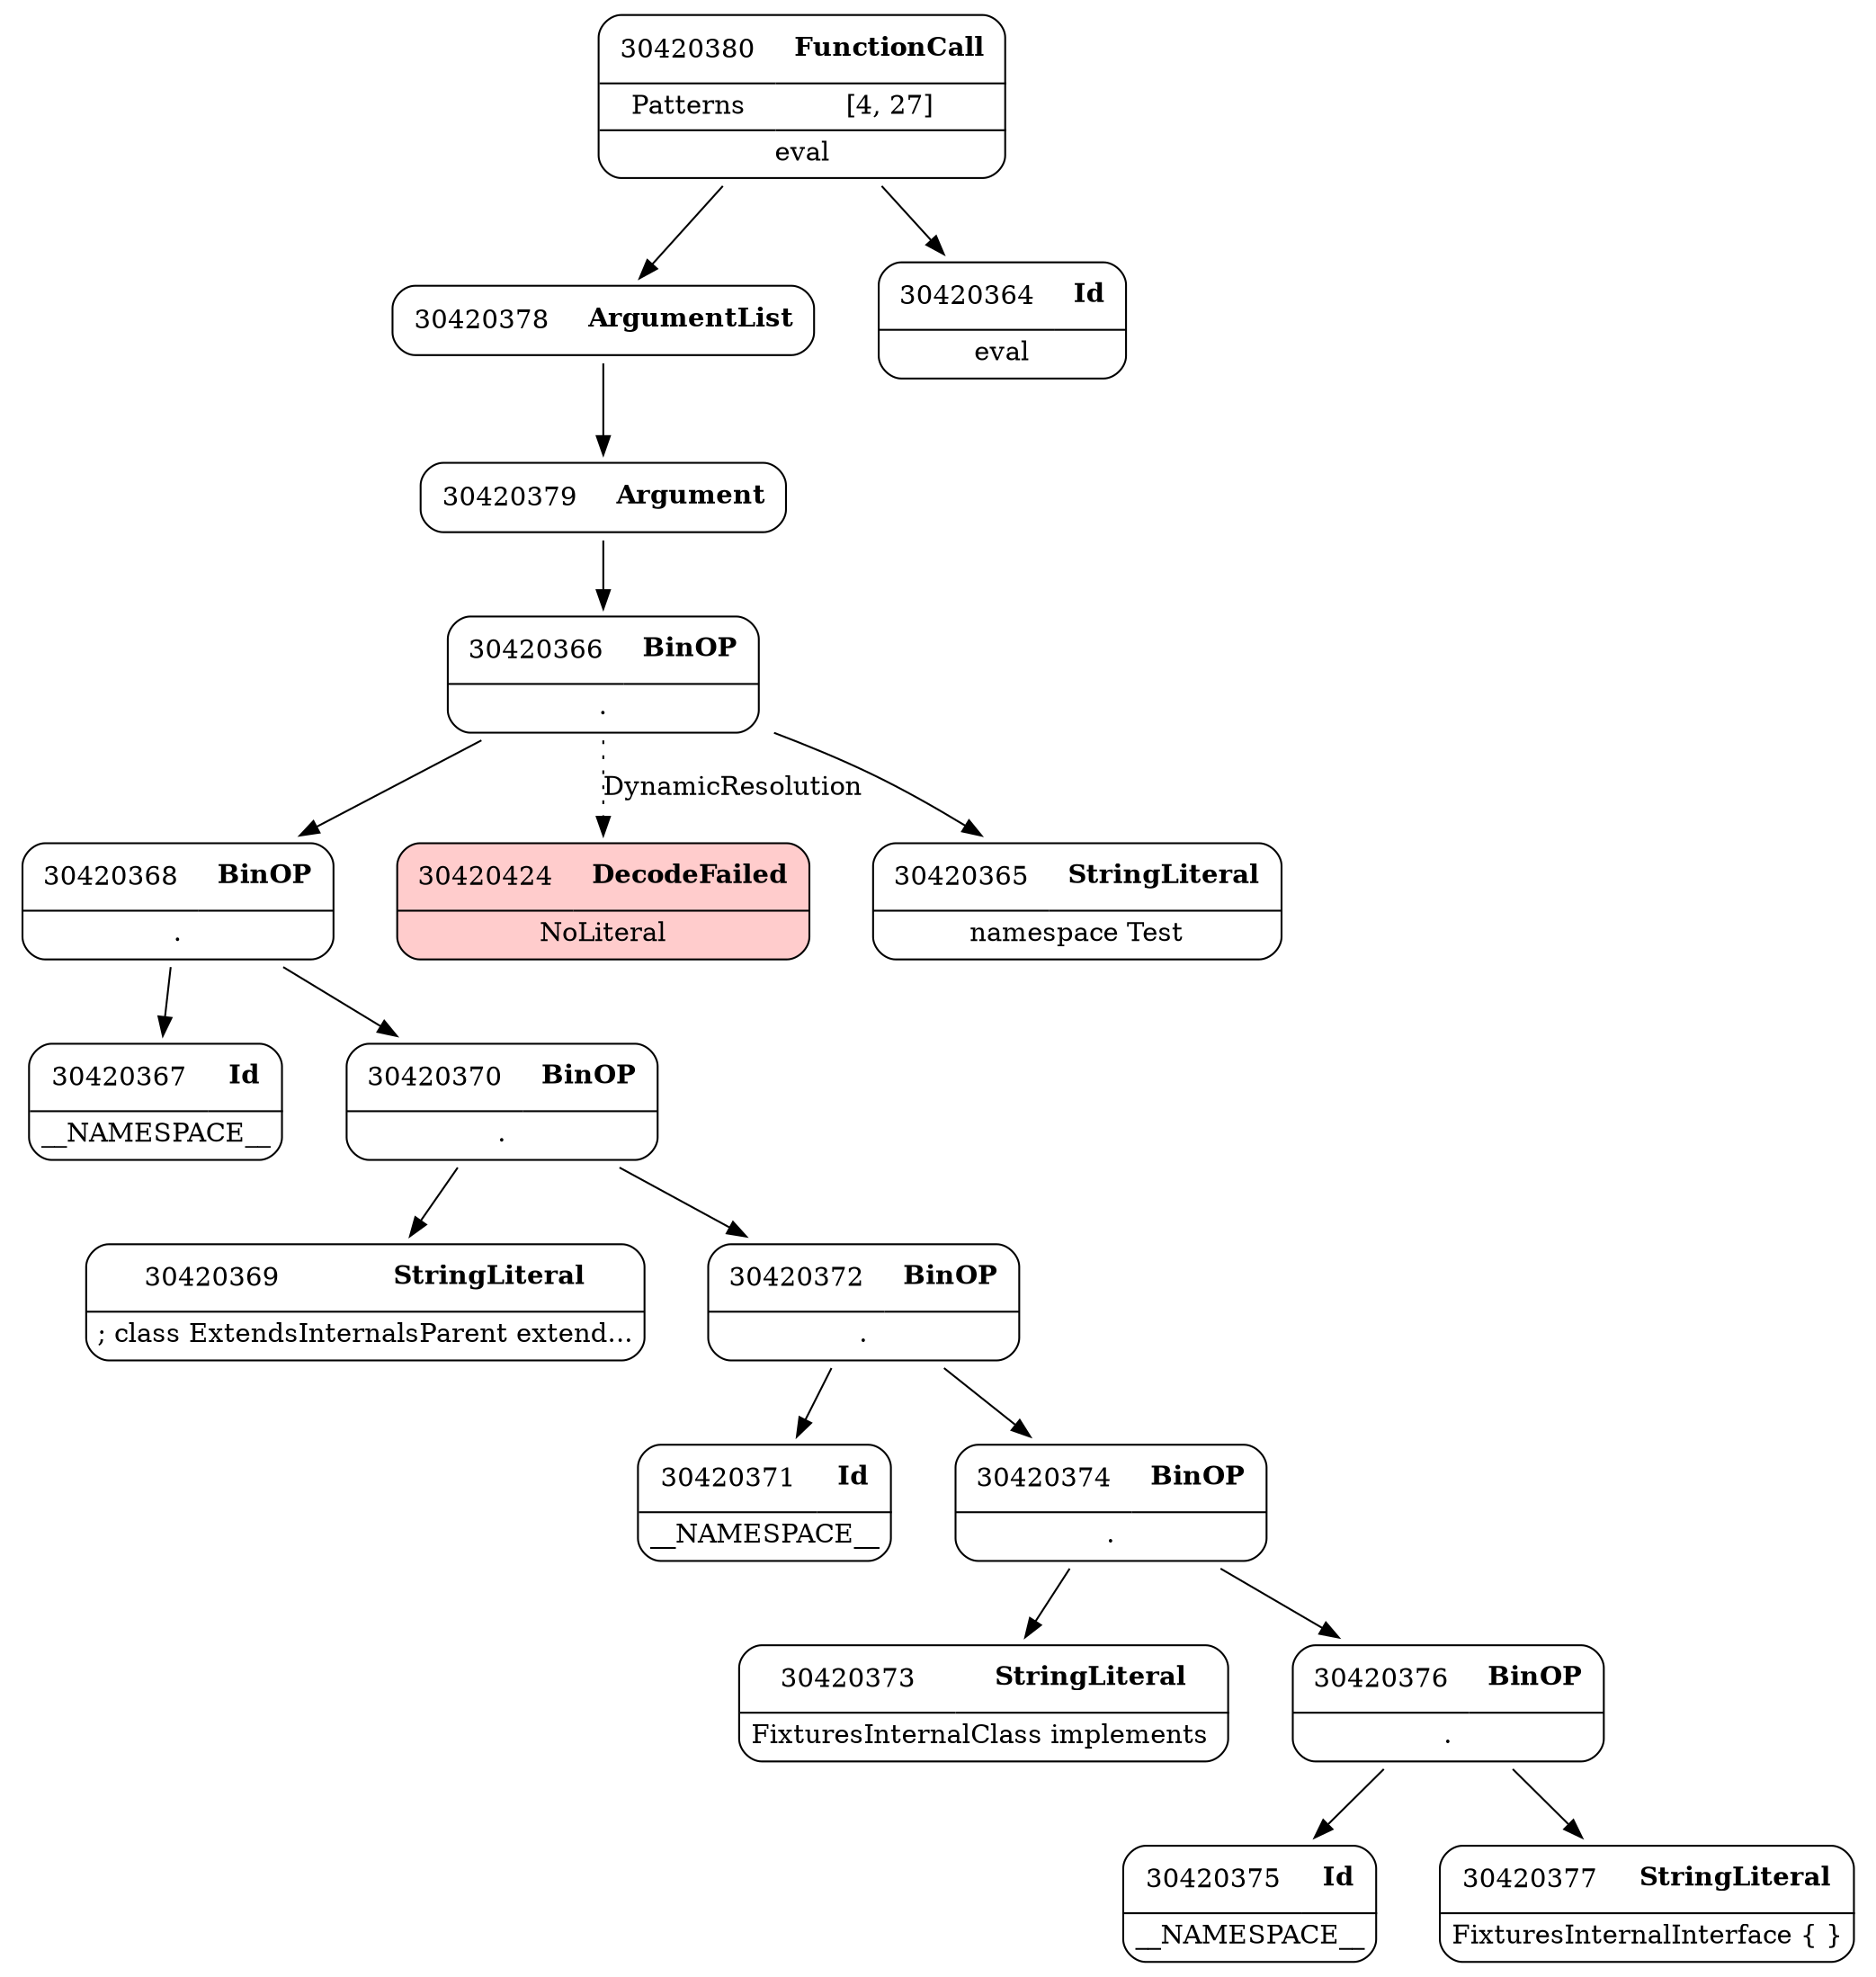 digraph ast {
node [shape=none];
30420368 [label=<<TABLE border='1' cellspacing='0' cellpadding='10' style='rounded' ><TR><TD border='0'>30420368</TD><TD border='0'><B>BinOP</B></TD></TR><HR/><TR><TD border='0' cellpadding='5' colspan='2'>.</TD></TR></TABLE>>];
30420368 -> 30420367 [weight=2];
30420368 -> 30420370 [weight=2];
30420369 [label=<<TABLE border='1' cellspacing='0' cellpadding='10' style='rounded' ><TR><TD border='0'>30420369</TD><TD border='0'><B>StringLiteral</B></TD></TR><HR/><TR><TD border='0' cellpadding='5' colspan='2'>; class ExtendsInternalsParent extend...</TD></TR></TABLE>>];
30420370 [label=<<TABLE border='1' cellspacing='0' cellpadding='10' style='rounded' ><TR><TD border='0'>30420370</TD><TD border='0'><B>BinOP</B></TD></TR><HR/><TR><TD border='0' cellpadding='5' colspan='2'>.</TD></TR></TABLE>>];
30420370 -> 30420369 [weight=2];
30420370 -> 30420372 [weight=2];
30420371 [label=<<TABLE border='1' cellspacing='0' cellpadding='10' style='rounded' ><TR><TD border='0'>30420371</TD><TD border='0'><B>Id</B></TD></TR><HR/><TR><TD border='0' cellpadding='5' colspan='2'>__NAMESPACE__</TD></TR></TABLE>>];
30420372 [label=<<TABLE border='1' cellspacing='0' cellpadding='10' style='rounded' ><TR><TD border='0'>30420372</TD><TD border='0'><B>BinOP</B></TD></TR><HR/><TR><TD border='0' cellpadding='5' colspan='2'>.</TD></TR></TABLE>>];
30420372 -> 30420371 [weight=2];
30420372 -> 30420374 [weight=2];
30420373 [label=<<TABLE border='1' cellspacing='0' cellpadding='10' style='rounded' ><TR><TD border='0'>30420373</TD><TD border='0'><B>StringLiteral</B></TD></TR><HR/><TR><TD border='0' cellpadding='5' colspan='2'>FixturesInternalClass implements </TD></TR></TABLE>>];
30420374 [label=<<TABLE border='1' cellspacing='0' cellpadding='10' style='rounded' ><TR><TD border='0'>30420374</TD><TD border='0'><B>BinOP</B></TD></TR><HR/><TR><TD border='0' cellpadding='5' colspan='2'>.</TD></TR></TABLE>>];
30420374 -> 30420373 [weight=2];
30420374 -> 30420376 [weight=2];
30420375 [label=<<TABLE border='1' cellspacing='0' cellpadding='10' style='rounded' ><TR><TD border='0'>30420375</TD><TD border='0'><B>Id</B></TD></TR><HR/><TR><TD border='0' cellpadding='5' colspan='2'>__NAMESPACE__</TD></TR></TABLE>>];
30420376 [label=<<TABLE border='1' cellspacing='0' cellpadding='10' style='rounded' ><TR><TD border='0'>30420376</TD><TD border='0'><B>BinOP</B></TD></TR><HR/><TR><TD border='0' cellpadding='5' colspan='2'>.</TD></TR></TABLE>>];
30420376 -> 30420375 [weight=2];
30420376 -> 30420377 [weight=2];
30420377 [label=<<TABLE border='1' cellspacing='0' cellpadding='10' style='rounded' ><TR><TD border='0'>30420377</TD><TD border='0'><B>StringLiteral</B></TD></TR><HR/><TR><TD border='0' cellpadding='5' colspan='2'>FixturesInternalInterface { }</TD></TR></TABLE>>];
30420378 [label=<<TABLE border='1' cellspacing='0' cellpadding='10' style='rounded' ><TR><TD border='0'>30420378</TD><TD border='0'><B>ArgumentList</B></TD></TR></TABLE>>];
30420378 -> 30420379 [weight=2];
30420379 [label=<<TABLE border='1' cellspacing='0' cellpadding='10' style='rounded' ><TR><TD border='0'>30420379</TD><TD border='0'><B>Argument</B></TD></TR></TABLE>>];
30420379 -> 30420366 [weight=2];
30420380 [label=<<TABLE border='1' cellspacing='0' cellpadding='10' style='rounded' ><TR><TD border='0'>30420380</TD><TD border='0'><B>FunctionCall</B></TD></TR><HR/><TR><TD border='0' cellpadding='5'>Patterns</TD><TD border='0' cellpadding='5'>[4, 27]</TD></TR><HR/><TR><TD border='0' cellpadding='5' colspan='2'>eval</TD></TR></TABLE>>];
30420380 -> 30420364 [weight=2];
30420380 -> 30420378 [weight=2];
30420424 [label=<<TABLE border='1' cellspacing='0' cellpadding='10' style='rounded' bgcolor='#FFCCCC' ><TR><TD border='0'>30420424</TD><TD border='0'><B>DecodeFailed</B></TD></TR><HR/><TR><TD border='0' cellpadding='5' colspan='2'>NoLiteral</TD></TR></TABLE>>];
30420364 [label=<<TABLE border='1' cellspacing='0' cellpadding='10' style='rounded' ><TR><TD border='0'>30420364</TD><TD border='0'><B>Id</B></TD></TR><HR/><TR><TD border='0' cellpadding='5' colspan='2'>eval</TD></TR></TABLE>>];
30420365 [label=<<TABLE border='1' cellspacing='0' cellpadding='10' style='rounded' ><TR><TD border='0'>30420365</TD><TD border='0'><B>StringLiteral</B></TD></TR><HR/><TR><TD border='0' cellpadding='5' colspan='2'>namespace Test</TD></TR></TABLE>>];
30420366 [label=<<TABLE border='1' cellspacing='0' cellpadding='10' style='rounded' ><TR><TD border='0'>30420366</TD><TD border='0'><B>BinOP</B></TD></TR><HR/><TR><TD border='0' cellpadding='5' colspan='2'>.</TD></TR></TABLE>>];
30420366 -> 30420365 [weight=2];
30420366 -> 30420368 [weight=2];
30420366 -> 30420424 [style=dotted,label=DynamicResolution];
30420367 [label=<<TABLE border='1' cellspacing='0' cellpadding='10' style='rounded' ><TR><TD border='0'>30420367</TD><TD border='0'><B>Id</B></TD></TR><HR/><TR><TD border='0' cellpadding='5' colspan='2'>__NAMESPACE__</TD></TR></TABLE>>];
}
